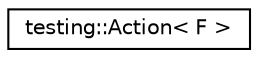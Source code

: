 digraph "Graphical Class Hierarchy"
{
  edge [fontname="Helvetica",fontsize="10",labelfontname="Helvetica",labelfontsize="10"];
  node [fontname="Helvetica",fontsize="10",shape=record];
  rankdir="LR";
  Node1 [label="testing::Action\< F \>",height=0.2,width=0.4,color="black", fillcolor="white", style="filled",URL="$classtesting_1_1_action.html"];
}
